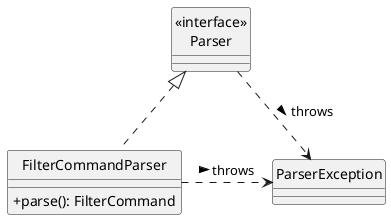 @startuml
hide circle
skinparam classAttributeIconSize 0

Class "<<interface>>\nParser" as Parser
Class FilterCommandParser {
  +parse(): FilterCommand
}
Class ParserException

FilterCommandParser .up.|> Parser
Parser .right.> ParserException: throws >
FilterCommandParser .right.> ParserException: throws >
@enduml
